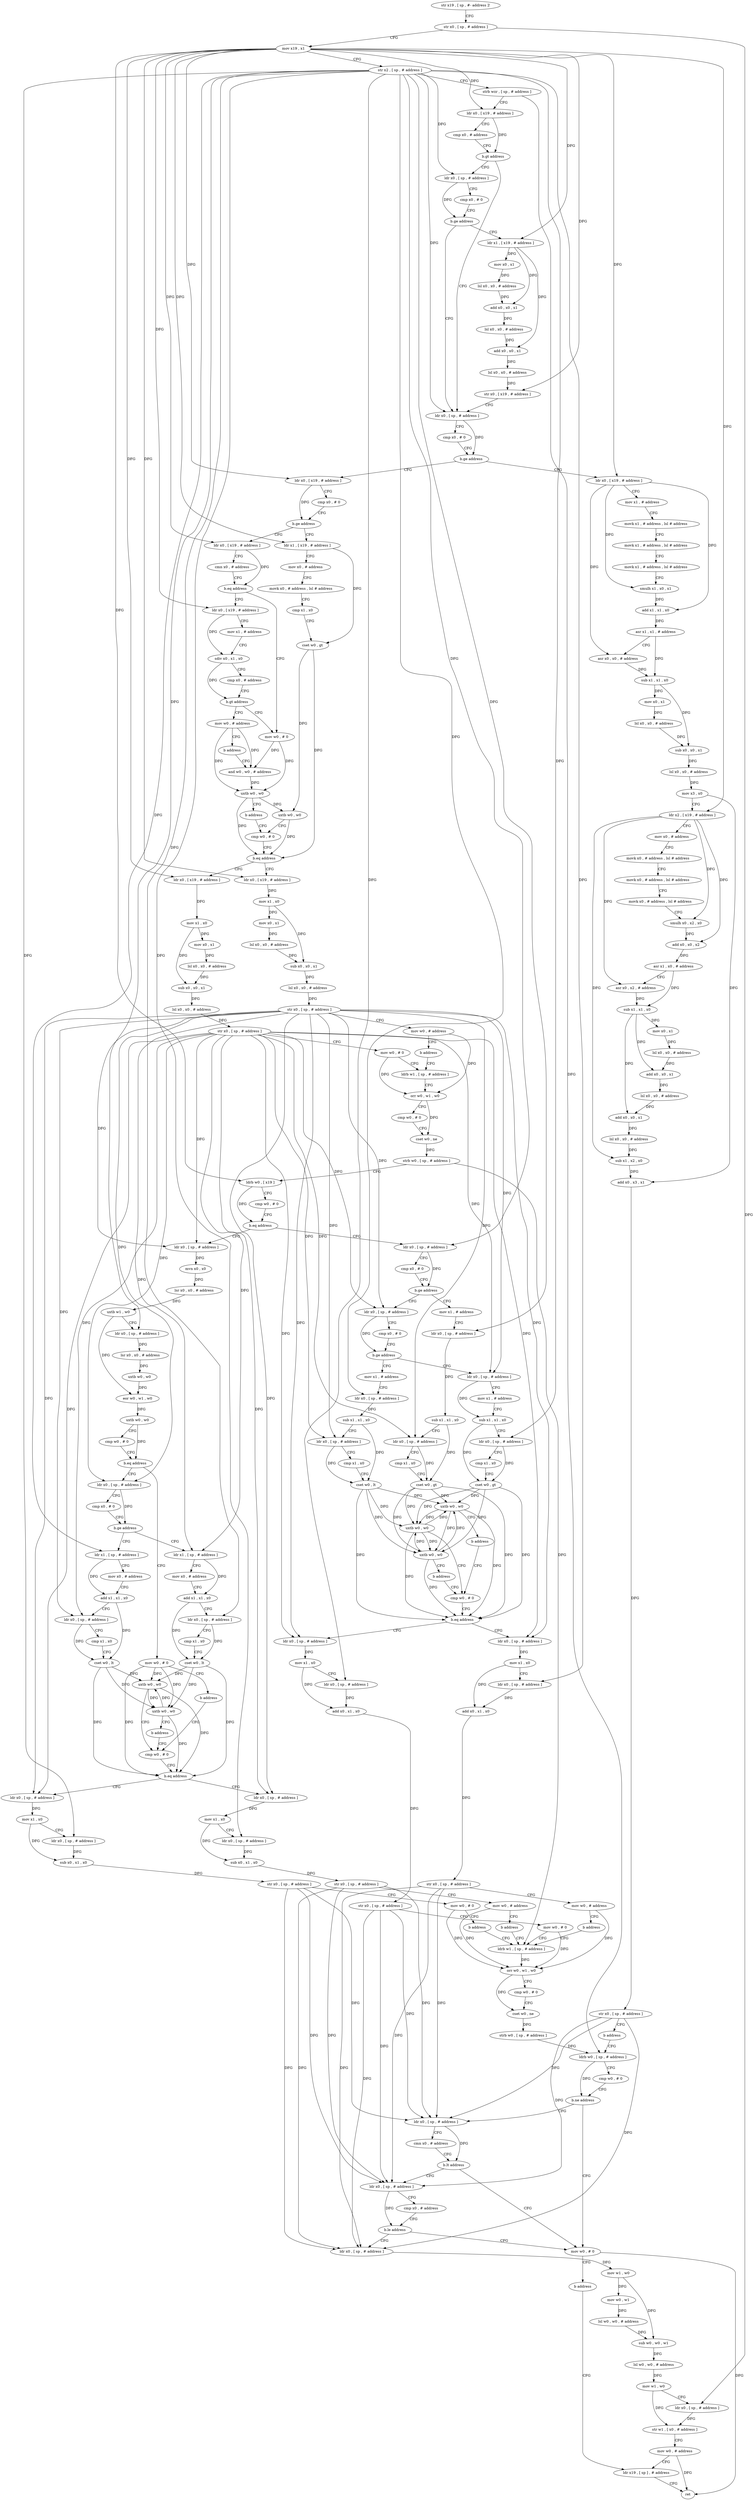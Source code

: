 digraph "func" {
"4356720" [label = "str x19 , [ sp , #- address ]!" ]
"4356724" [label = "str x0 , [ sp , # address ]" ]
"4356728" [label = "mov x19 , x1" ]
"4356732" [label = "str x2 , [ sp , # address ]" ]
"4356736" [label = "strb wzr , [ sp , # address ]" ]
"4356740" [label = "ldr x0 , [ x19 , # address ]" ]
"4356744" [label = "cmp x0 , # address" ]
"4356748" [label = "b.gt address" ]
"4356796" [label = "ldr x0 , [ sp , # address ]" ]
"4356752" [label = "ldr x0 , [ sp , # address ]" ]
"4356800" [label = "cmp x0 , # 0" ]
"4356804" [label = "b.ge address" ]
"4356948" [label = "ldr x0 , [ x19 , # address ]" ]
"4356808" [label = "ldr x0 , [ x19 , # address ]" ]
"4356756" [label = "cmp x0 , # 0" ]
"4356760" [label = "b.ge address" ]
"4356764" [label = "ldr x1 , [ x19 , # address ]" ]
"4356952" [label = "cmp x0 , # 0" ]
"4356956" [label = "b.ge address" ]
"4357016" [label = "ldr x1 , [ x19 , # address ]" ]
"4356960" [label = "ldr x0 , [ x19 , # address ]" ]
"4356812" [label = "mov x1 , # address" ]
"4356816" [label = "movk x1 , # address , lsl # address" ]
"4356820" [label = "movk x1 , # address , lsl # address" ]
"4356824" [label = "movk x1 , # address , lsl # address" ]
"4356828" [label = "smulh x1 , x0 , x1" ]
"4356832" [label = "add x1 , x1 , x0" ]
"4356836" [label = "asr x1 , x1 , # address" ]
"4356840" [label = "asr x0 , x0 , # address" ]
"4356844" [label = "sub x1 , x1 , x0" ]
"4356848" [label = "mov x0 , x1" ]
"4356852" [label = "lsl x0 , x0 , # address" ]
"4356856" [label = "sub x0 , x0 , x1" ]
"4356860" [label = "lsl x0 , x0 , # address" ]
"4356864" [label = "mov x3 , x0" ]
"4356868" [label = "ldr x2 , [ x19 , # address ]" ]
"4356872" [label = "mov x0 , # address" ]
"4356876" [label = "movk x0 , # address , lsl # address" ]
"4356880" [label = "movk x0 , # address , lsl # address" ]
"4356884" [label = "movk x0 , # address , lsl # address" ]
"4356888" [label = "smulh x0 , x2 , x0" ]
"4356892" [label = "add x0 , x0 , x2" ]
"4356896" [label = "asr x1 , x0 , # address" ]
"4356900" [label = "asr x0 , x2 , # address" ]
"4356904" [label = "sub x1 , x1 , x0" ]
"4356908" [label = "mov x0 , x1" ]
"4356912" [label = "lsl x0 , x0 , # address" ]
"4356916" [label = "add x0 , x0 , x1" ]
"4356920" [label = "lsl x0 , x0 , # address" ]
"4356924" [label = "add x0 , x0 , x1" ]
"4356928" [label = "lsl x0 , x0 , # address" ]
"4356932" [label = "sub x1 , x2 , x0" ]
"4356936" [label = "add x0 , x3 , x1" ]
"4356940" [label = "str x0 , [ sp , # address ]" ]
"4356944" [label = "b address" ]
"4357532" [label = "ldrb w0 , [ sp , # address ]" ]
"4356768" [label = "mov x0 , x1" ]
"4356772" [label = "lsl x0 , x0 , # address" ]
"4356776" [label = "add x0 , x0 , x1" ]
"4356780" [label = "lsl x0 , x0 , # address" ]
"4356784" [label = "add x0 , x0 , x1" ]
"4356788" [label = "lsl x0 , x0 , # address" ]
"4356792" [label = "str x0 , [ x19 , # address ]" ]
"4357020" [label = "mov x0 , # address" ]
"4357024" [label = "movk x0 , # address , lsl # address" ]
"4357028" [label = "cmp x1 , x0" ]
"4357032" [label = "cset w0 , gt" ]
"4357036" [label = "uxtb w0 , w0" ]
"4357040" [label = "cmp w0 , # 0" ]
"4356964" [label = "cmn x0 , # address" ]
"4356968" [label = "b.eq address" ]
"4357000" [label = "mov w0 , # 0" ]
"4356972" [label = "ldr x0 , [ x19 , # address ]" ]
"4357536" [label = "cmp w0 , # 0" ]
"4357540" [label = "b.ne address" ]
"4357568" [label = "mov w0 , # 0" ]
"4357544" [label = "ldr x0 , [ sp , # address ]" ]
"4357084" [label = "ldr x0 , [ x19 , # address ]" ]
"4357088" [label = "mov x1 , x0" ]
"4357092" [label = "mov x0 , x1" ]
"4357096" [label = "lsl x0 , x0 , # address" ]
"4357100" [label = "sub x0 , x0 , x1" ]
"4357104" [label = "lsl x0 , x0 , # address" ]
"4357108" [label = "str x0 , [ sp , # address ]" ]
"4357112" [label = "mov w0 , # 0" ]
"4357116" [label = "ldrb w1 , [ sp , # address ]" ]
"4357048" [label = "ldr x0 , [ x19 , # address ]" ]
"4357052" [label = "mov x1 , x0" ]
"4357056" [label = "mov x0 , x1" ]
"4357060" [label = "lsl x0 , x0 , # address" ]
"4357064" [label = "sub x0 , x0 , x1" ]
"4357068" [label = "lsl x0 , x0 , # address" ]
"4357072" [label = "str x0 , [ sp , # address ]" ]
"4357076" [label = "mov w0 , # address" ]
"4357080" [label = "b address" ]
"4357004" [label = "and w0 , w0 , # address" ]
"4356976" [label = "mov x1 , # address" ]
"4356980" [label = "sdiv x0 , x1 , x0" ]
"4356984" [label = "cmp x0 , # address" ]
"4356988" [label = "b.gt address" ]
"4356992" [label = "mov w0 , # address" ]
"4357572" [label = "b address" ]
"4357616" [label = "ldr x19 , [ sp ] , # address" ]
"4357548" [label = "cmn x0 , # address" ]
"4357552" [label = "b.lt address" ]
"4357556" [label = "ldr x0 , [ sp , # address ]" ]
"4357336" [label = "ldr x0 , [ sp , # address ]" ]
"4357340" [label = "cmp x0 , # 0" ]
"4357344" [label = "b.ge address" ]
"4357380" [label = "ldr x0 , [ sp , # address ]" ]
"4357348" [label = "mov x1 , # address" ]
"4357148" [label = "ldr x0 , [ sp , # address ]" ]
"4357152" [label = "mvn x0 , x0" ]
"4357156" [label = "lsr x0 , x0 , # address" ]
"4357160" [label = "uxtb w1 , w0" ]
"4357164" [label = "ldr x0 , [ sp , # address ]" ]
"4357168" [label = "lsr x0 , x0 , # address" ]
"4357172" [label = "uxtb w0 , w0" ]
"4357176" [label = "eor w0 , w1 , w0" ]
"4357180" [label = "uxtb w0 , w0" ]
"4357184" [label = "cmp w0 , # 0" ]
"4357188" [label = "b.eq address" ]
"4357200" [label = "ldr x0 , [ sp , # address ]" ]
"4357192" [label = "mov w0 , # 0" ]
"4357120" [label = "orr w0 , w1 , w0" ]
"4357124" [label = "cmp w0 , # 0" ]
"4357128" [label = "cset w0 , ne" ]
"4357132" [label = "strb w0 , [ sp , # address ]" ]
"4357136" [label = "ldrb w0 , [ x19 ]" ]
"4357140" [label = "cmp w0 , # 0" ]
"4357144" [label = "b.eq address" ]
"4357044" [label = "b.eq address" ]
"4356996" [label = "b address" ]
"4357620" [label = "ret" ]
"4357560" [label = "cmp x0 , # address" ]
"4357564" [label = "b.le address" ]
"4357576" [label = "ldr x0 , [ sp , # address ]" ]
"4357384" [label = "cmp x0 , # 0" ]
"4357388" [label = "b.ge address" ]
"4357424" [label = "mov x1 , # address" ]
"4357392" [label = "ldr x0 , [ sp , # address ]" ]
"4357352" [label = "ldr x0 , [ sp , # address ]" ]
"4357356" [label = "sub x1 , x1 , x0" ]
"4357360" [label = "ldr x0 , [ sp , # address ]" ]
"4357364" [label = "cmp x1 , x0" ]
"4357368" [label = "cset w0 , gt" ]
"4357372" [label = "uxtb w0 , w0" ]
"4357376" [label = "b address" ]
"4357452" [label = "cmp w0 , # 0" ]
"4357204" [label = "cmp x0 , # 0" ]
"4357208" [label = "b.ge address" ]
"4357244" [label = "ldr x1 , [ sp , # address ]" ]
"4357212" [label = "ldr x1 , [ sp , # address ]" ]
"4357196" [label = "b address" ]
"4357272" [label = "cmp w0 , # 0" ]
"4357008" [label = "uxtb w0 , w0" ]
"4357012" [label = "b address" ]
"4357580" [label = "mov w1 , w0" ]
"4357584" [label = "mov w0 , w1" ]
"4357588" [label = "lsl w0 , w0 , # address" ]
"4357592" [label = "sub w0 , w0 , w1" ]
"4357596" [label = "lsl w0 , w0 , # address" ]
"4357600" [label = "mov w1 , w0" ]
"4357604" [label = "ldr x0 , [ sp , # address ]" ]
"4357608" [label = "str w1 , [ x0 , # address ]" ]
"4357612" [label = "mov w0 , # address" ]
"4357428" [label = "ldr x0 , [ sp , # address ]" ]
"4357432" [label = "sub x1 , x1 , x0" ]
"4357436" [label = "ldr x0 , [ sp , # address ]" ]
"4357440" [label = "cmp x1 , x0" ]
"4357444" [label = "cset w0 , lt" ]
"4357448" [label = "uxtb w0 , w0" ]
"4357396" [label = "mov x1 , # address" ]
"4357400" [label = "sub x1 , x1 , x0" ]
"4357404" [label = "ldr x0 , [ sp , # address ]" ]
"4357408" [label = "cmp x1 , x0" ]
"4357412" [label = "cset w0 , gt" ]
"4357416" [label = "uxtb w0 , w0" ]
"4357420" [label = "b address" ]
"4357456" [label = "b.eq address" ]
"4357488" [label = "ldr x0 , [ sp , # address ]" ]
"4357460" [label = "ldr x0 , [ sp , # address ]" ]
"4357248" [label = "mov x0 , # address" ]
"4357252" [label = "add x1 , x1 , x0" ]
"4357256" [label = "ldr x0 , [ sp , # address ]" ]
"4357260" [label = "cmp x1 , x0" ]
"4357264" [label = "cset w0 , lt" ]
"4357268" [label = "uxtb w0 , w0" ]
"4357216" [label = "mov x0 , # address" ]
"4357220" [label = "add x1 , x1 , x0" ]
"4357224" [label = "ldr x0 , [ sp , # address ]" ]
"4357228" [label = "cmp x1 , x0" ]
"4357232" [label = "cset w0 , lt" ]
"4357236" [label = "uxtb w0 , w0" ]
"4357240" [label = "b address" ]
"4357276" [label = "b.eq address" ]
"4357308" [label = "ldr x0 , [ sp , # address ]" ]
"4357280" [label = "ldr x0 , [ sp , # address ]" ]
"4357492" [label = "mov x1 , x0" ]
"4357496" [label = "ldr x0 , [ sp , # address ]" ]
"4357500" [label = "add x0 , x1 , x0" ]
"4357504" [label = "str x0 , [ sp , # address ]" ]
"4357508" [label = "mov w0 , # 0" ]
"4357512" [label = "ldrb w1 , [ sp , # address ]" ]
"4357464" [label = "mov x1 , x0" ]
"4357468" [label = "ldr x0 , [ sp , # address ]" ]
"4357472" [label = "add x0 , x1 , x0" ]
"4357476" [label = "str x0 , [ sp , # address ]" ]
"4357480" [label = "mov w0 , # address" ]
"4357484" [label = "b address" ]
"4357312" [label = "mov x1 , x0" ]
"4357316" [label = "ldr x0 , [ sp , # address ]" ]
"4357320" [label = "sub x0 , x1 , x0" ]
"4357324" [label = "str x0 , [ sp , # address ]" ]
"4357328" [label = "mov w0 , # 0" ]
"4357332" [label = "b address" ]
"4357284" [label = "mov x1 , x0" ]
"4357288" [label = "ldr x0 , [ sp , # address ]" ]
"4357292" [label = "sub x0 , x1 , x0" ]
"4357296" [label = "str x0 , [ sp , # address ]" ]
"4357300" [label = "mov w0 , # address" ]
"4357304" [label = "b address" ]
"4357516" [label = "orr w0 , w1 , w0" ]
"4357520" [label = "cmp w0 , # 0" ]
"4357524" [label = "cset w0 , ne" ]
"4357528" [label = "strb w0 , [ sp , # address ]" ]
"4356720" -> "4356724" [ label = "CFG" ]
"4356724" -> "4356728" [ label = "CFG" ]
"4356724" -> "4357604" [ label = "DFG" ]
"4356728" -> "4356732" [ label = "CFG" ]
"4356728" -> "4356740" [ label = "DFG" ]
"4356728" -> "4356948" [ label = "DFG" ]
"4356728" -> "4356808" [ label = "DFG" ]
"4356728" -> "4356868" [ label = "DFG" ]
"4356728" -> "4356764" [ label = "DFG" ]
"4356728" -> "4356792" [ label = "DFG" ]
"4356728" -> "4357016" [ label = "DFG" ]
"4356728" -> "4356960" [ label = "DFG" ]
"4356728" -> "4356972" [ label = "DFG" ]
"4356728" -> "4357084" [ label = "DFG" ]
"4356728" -> "4357048" [ label = "DFG" ]
"4356728" -> "4357136" [ label = "DFG" ]
"4356732" -> "4356736" [ label = "CFG" ]
"4356732" -> "4356796" [ label = "DFG" ]
"4356732" -> "4356752" [ label = "DFG" ]
"4356732" -> "4357336" [ label = "DFG" ]
"4356732" -> "4357164" [ label = "DFG" ]
"4356732" -> "4357352" [ label = "DFG" ]
"4356732" -> "4357428" [ label = "DFG" ]
"4356732" -> "4357404" [ label = "DFG" ]
"4356732" -> "4357244" [ label = "DFG" ]
"4356732" -> "4357224" [ label = "DFG" ]
"4356732" -> "4357316" [ label = "DFG" ]
"4356732" -> "4357288" [ label = "DFG" ]
"4356732" -> "4357496" [ label = "DFG" ]
"4356732" -> "4357468" [ label = "DFG" ]
"4356736" -> "4356740" [ label = "CFG" ]
"4356736" -> "4357532" [ label = "DFG" ]
"4356740" -> "4356744" [ label = "CFG" ]
"4356740" -> "4356748" [ label = "DFG" ]
"4356744" -> "4356748" [ label = "CFG" ]
"4356748" -> "4356796" [ label = "CFG" ]
"4356748" -> "4356752" [ label = "CFG" ]
"4356796" -> "4356800" [ label = "CFG" ]
"4356796" -> "4356804" [ label = "DFG" ]
"4356752" -> "4356756" [ label = "CFG" ]
"4356752" -> "4356760" [ label = "DFG" ]
"4356800" -> "4356804" [ label = "CFG" ]
"4356804" -> "4356948" [ label = "CFG" ]
"4356804" -> "4356808" [ label = "CFG" ]
"4356948" -> "4356952" [ label = "CFG" ]
"4356948" -> "4356956" [ label = "DFG" ]
"4356808" -> "4356812" [ label = "CFG" ]
"4356808" -> "4356828" [ label = "DFG" ]
"4356808" -> "4356832" [ label = "DFG" ]
"4356808" -> "4356840" [ label = "DFG" ]
"4356756" -> "4356760" [ label = "CFG" ]
"4356760" -> "4356796" [ label = "CFG" ]
"4356760" -> "4356764" [ label = "CFG" ]
"4356764" -> "4356768" [ label = "DFG" ]
"4356764" -> "4356776" [ label = "DFG" ]
"4356764" -> "4356784" [ label = "DFG" ]
"4356952" -> "4356956" [ label = "CFG" ]
"4356956" -> "4357016" [ label = "CFG" ]
"4356956" -> "4356960" [ label = "CFG" ]
"4357016" -> "4357020" [ label = "CFG" ]
"4357016" -> "4357032" [ label = "DFG" ]
"4356960" -> "4356964" [ label = "CFG" ]
"4356960" -> "4356968" [ label = "DFG" ]
"4356812" -> "4356816" [ label = "CFG" ]
"4356816" -> "4356820" [ label = "CFG" ]
"4356820" -> "4356824" [ label = "CFG" ]
"4356824" -> "4356828" [ label = "CFG" ]
"4356828" -> "4356832" [ label = "DFG" ]
"4356832" -> "4356836" [ label = "DFG" ]
"4356836" -> "4356840" [ label = "CFG" ]
"4356836" -> "4356844" [ label = "DFG" ]
"4356840" -> "4356844" [ label = "DFG" ]
"4356844" -> "4356848" [ label = "DFG" ]
"4356844" -> "4356856" [ label = "DFG" ]
"4356848" -> "4356852" [ label = "DFG" ]
"4356852" -> "4356856" [ label = "DFG" ]
"4356856" -> "4356860" [ label = "DFG" ]
"4356860" -> "4356864" [ label = "DFG" ]
"4356864" -> "4356868" [ label = "CFG" ]
"4356864" -> "4356936" [ label = "DFG" ]
"4356868" -> "4356872" [ label = "CFG" ]
"4356868" -> "4356888" [ label = "DFG" ]
"4356868" -> "4356892" [ label = "DFG" ]
"4356868" -> "4356900" [ label = "DFG" ]
"4356868" -> "4356932" [ label = "DFG" ]
"4356872" -> "4356876" [ label = "CFG" ]
"4356876" -> "4356880" [ label = "CFG" ]
"4356880" -> "4356884" [ label = "CFG" ]
"4356884" -> "4356888" [ label = "CFG" ]
"4356888" -> "4356892" [ label = "DFG" ]
"4356892" -> "4356896" [ label = "DFG" ]
"4356896" -> "4356900" [ label = "CFG" ]
"4356896" -> "4356904" [ label = "DFG" ]
"4356900" -> "4356904" [ label = "DFG" ]
"4356904" -> "4356908" [ label = "DFG" ]
"4356904" -> "4356916" [ label = "DFG" ]
"4356904" -> "4356924" [ label = "DFG" ]
"4356908" -> "4356912" [ label = "DFG" ]
"4356912" -> "4356916" [ label = "DFG" ]
"4356916" -> "4356920" [ label = "DFG" ]
"4356920" -> "4356924" [ label = "DFG" ]
"4356924" -> "4356928" [ label = "DFG" ]
"4356928" -> "4356932" [ label = "DFG" ]
"4356932" -> "4356936" [ label = "DFG" ]
"4356936" -> "4356940" [ label = "DFG" ]
"4356940" -> "4356944" [ label = "CFG" ]
"4356940" -> "4357544" [ label = "DFG" ]
"4356940" -> "4357556" [ label = "DFG" ]
"4356940" -> "4357576" [ label = "DFG" ]
"4356944" -> "4357532" [ label = "CFG" ]
"4357532" -> "4357536" [ label = "CFG" ]
"4357532" -> "4357540" [ label = "DFG" ]
"4356768" -> "4356772" [ label = "DFG" ]
"4356772" -> "4356776" [ label = "DFG" ]
"4356776" -> "4356780" [ label = "DFG" ]
"4356780" -> "4356784" [ label = "DFG" ]
"4356784" -> "4356788" [ label = "DFG" ]
"4356788" -> "4356792" [ label = "DFG" ]
"4356792" -> "4356796" [ label = "CFG" ]
"4357020" -> "4357024" [ label = "CFG" ]
"4357024" -> "4357028" [ label = "CFG" ]
"4357028" -> "4357032" [ label = "CFG" ]
"4357032" -> "4357036" [ label = "DFG" ]
"4357032" -> "4357044" [ label = "DFG" ]
"4357036" -> "4357040" [ label = "CFG" ]
"4357036" -> "4357044" [ label = "DFG" ]
"4357040" -> "4357044" [ label = "CFG" ]
"4356964" -> "4356968" [ label = "CFG" ]
"4356968" -> "4357000" [ label = "CFG" ]
"4356968" -> "4356972" [ label = "CFG" ]
"4357000" -> "4357004" [ label = "DFG" ]
"4357000" -> "4357008" [ label = "DFG" ]
"4356972" -> "4356976" [ label = "CFG" ]
"4356972" -> "4356980" [ label = "DFG" ]
"4357536" -> "4357540" [ label = "CFG" ]
"4357540" -> "4357568" [ label = "CFG" ]
"4357540" -> "4357544" [ label = "CFG" ]
"4357568" -> "4357572" [ label = "CFG" ]
"4357568" -> "4357620" [ label = "DFG" ]
"4357544" -> "4357548" [ label = "CFG" ]
"4357544" -> "4357552" [ label = "DFG" ]
"4357084" -> "4357088" [ label = "DFG" ]
"4357088" -> "4357092" [ label = "DFG" ]
"4357088" -> "4357100" [ label = "DFG" ]
"4357092" -> "4357096" [ label = "DFG" ]
"4357096" -> "4357100" [ label = "DFG" ]
"4357100" -> "4357104" [ label = "DFG" ]
"4357104" -> "4357108" [ label = "DFG" ]
"4357108" -> "4357112" [ label = "CFG" ]
"4357108" -> "4357148" [ label = "DFG" ]
"4357108" -> "4357380" [ label = "DFG" ]
"4357108" -> "4357360" [ label = "DFG" ]
"4357108" -> "4357200" [ label = "DFG" ]
"4357108" -> "4357436" [ label = "DFG" ]
"4357108" -> "4357392" [ label = "DFG" ]
"4357108" -> "4357256" [ label = "DFG" ]
"4357108" -> "4357212" [ label = "DFG" ]
"4357108" -> "4357308" [ label = "DFG" ]
"4357108" -> "4357280" [ label = "DFG" ]
"4357108" -> "4357488" [ label = "DFG" ]
"4357108" -> "4357460" [ label = "DFG" ]
"4357112" -> "4357116" [ label = "CFG" ]
"4357112" -> "4357120" [ label = "DFG" ]
"4357116" -> "4357120" [ label = "CFG" ]
"4357048" -> "4357052" [ label = "DFG" ]
"4357052" -> "4357056" [ label = "DFG" ]
"4357052" -> "4357064" [ label = "DFG" ]
"4357056" -> "4357060" [ label = "DFG" ]
"4357060" -> "4357064" [ label = "DFG" ]
"4357064" -> "4357068" [ label = "DFG" ]
"4357068" -> "4357072" [ label = "DFG" ]
"4357072" -> "4357076" [ label = "CFG" ]
"4357072" -> "4357148" [ label = "DFG" ]
"4357072" -> "4357380" [ label = "DFG" ]
"4357072" -> "4357360" [ label = "DFG" ]
"4357072" -> "4357200" [ label = "DFG" ]
"4357072" -> "4357436" [ label = "DFG" ]
"4357072" -> "4357392" [ label = "DFG" ]
"4357072" -> "4357256" [ label = "DFG" ]
"4357072" -> "4357212" [ label = "DFG" ]
"4357072" -> "4357308" [ label = "DFG" ]
"4357072" -> "4357280" [ label = "DFG" ]
"4357072" -> "4357488" [ label = "DFG" ]
"4357072" -> "4357460" [ label = "DFG" ]
"4357076" -> "4357080" [ label = "CFG" ]
"4357076" -> "4357120" [ label = "DFG" ]
"4357080" -> "4357116" [ label = "CFG" ]
"4357004" -> "4357008" [ label = "DFG" ]
"4356976" -> "4356980" [ label = "CFG" ]
"4356980" -> "4356984" [ label = "CFG" ]
"4356980" -> "4356988" [ label = "DFG" ]
"4356984" -> "4356988" [ label = "CFG" ]
"4356988" -> "4357000" [ label = "CFG" ]
"4356988" -> "4356992" [ label = "CFG" ]
"4356992" -> "4356996" [ label = "CFG" ]
"4356992" -> "4357004" [ label = "DFG" ]
"4356992" -> "4357008" [ label = "DFG" ]
"4357572" -> "4357616" [ label = "CFG" ]
"4357616" -> "4357620" [ label = "CFG" ]
"4357548" -> "4357552" [ label = "CFG" ]
"4357552" -> "4357568" [ label = "CFG" ]
"4357552" -> "4357556" [ label = "CFG" ]
"4357556" -> "4357560" [ label = "CFG" ]
"4357556" -> "4357564" [ label = "DFG" ]
"4357336" -> "4357340" [ label = "CFG" ]
"4357336" -> "4357344" [ label = "DFG" ]
"4357340" -> "4357344" [ label = "CFG" ]
"4357344" -> "4357380" [ label = "CFG" ]
"4357344" -> "4357348" [ label = "CFG" ]
"4357380" -> "4357384" [ label = "CFG" ]
"4357380" -> "4357388" [ label = "DFG" ]
"4357348" -> "4357352" [ label = "CFG" ]
"4357148" -> "4357152" [ label = "DFG" ]
"4357152" -> "4357156" [ label = "DFG" ]
"4357156" -> "4357160" [ label = "DFG" ]
"4357160" -> "4357164" [ label = "CFG" ]
"4357160" -> "4357176" [ label = "DFG" ]
"4357164" -> "4357168" [ label = "DFG" ]
"4357168" -> "4357172" [ label = "DFG" ]
"4357172" -> "4357176" [ label = "DFG" ]
"4357176" -> "4357180" [ label = "DFG" ]
"4357180" -> "4357184" [ label = "CFG" ]
"4357180" -> "4357188" [ label = "DFG" ]
"4357184" -> "4357188" [ label = "CFG" ]
"4357188" -> "4357200" [ label = "CFG" ]
"4357188" -> "4357192" [ label = "CFG" ]
"4357200" -> "4357204" [ label = "CFG" ]
"4357200" -> "4357208" [ label = "DFG" ]
"4357192" -> "4357196" [ label = "CFG" ]
"4357192" -> "4357276" [ label = "DFG" ]
"4357192" -> "4357268" [ label = "DFG" ]
"4357192" -> "4357236" [ label = "DFG" ]
"4357120" -> "4357124" [ label = "CFG" ]
"4357120" -> "4357128" [ label = "DFG" ]
"4357124" -> "4357128" [ label = "CFG" ]
"4357128" -> "4357132" [ label = "DFG" ]
"4357132" -> "4357136" [ label = "CFG" ]
"4357132" -> "4357512" [ label = "DFG" ]
"4357136" -> "4357140" [ label = "CFG" ]
"4357136" -> "4357144" [ label = "DFG" ]
"4357140" -> "4357144" [ label = "CFG" ]
"4357144" -> "4357336" [ label = "CFG" ]
"4357144" -> "4357148" [ label = "CFG" ]
"4357044" -> "4357084" [ label = "CFG" ]
"4357044" -> "4357048" [ label = "CFG" ]
"4356996" -> "4357004" [ label = "CFG" ]
"4357560" -> "4357564" [ label = "CFG" ]
"4357564" -> "4357576" [ label = "CFG" ]
"4357564" -> "4357568" [ label = "CFG" ]
"4357576" -> "4357580" [ label = "DFG" ]
"4357384" -> "4357388" [ label = "CFG" ]
"4357388" -> "4357424" [ label = "CFG" ]
"4357388" -> "4357392" [ label = "CFG" ]
"4357424" -> "4357428" [ label = "CFG" ]
"4357392" -> "4357396" [ label = "CFG" ]
"4357392" -> "4357400" [ label = "DFG" ]
"4357352" -> "4357356" [ label = "DFG" ]
"4357356" -> "4357360" [ label = "CFG" ]
"4357356" -> "4357368" [ label = "DFG" ]
"4357360" -> "4357364" [ label = "CFG" ]
"4357360" -> "4357368" [ label = "DFG" ]
"4357364" -> "4357368" [ label = "CFG" ]
"4357368" -> "4357372" [ label = "DFG" ]
"4357368" -> "4357448" [ label = "DFG" ]
"4357368" -> "4357416" [ label = "DFG" ]
"4357368" -> "4357456" [ label = "DFG" ]
"4357372" -> "4357376" [ label = "CFG" ]
"4357372" -> "4357448" [ label = "DFG" ]
"4357372" -> "4357416" [ label = "DFG" ]
"4357372" -> "4357456" [ label = "DFG" ]
"4357376" -> "4357452" [ label = "CFG" ]
"4357452" -> "4357456" [ label = "CFG" ]
"4357204" -> "4357208" [ label = "CFG" ]
"4357208" -> "4357244" [ label = "CFG" ]
"4357208" -> "4357212" [ label = "CFG" ]
"4357244" -> "4357248" [ label = "CFG" ]
"4357244" -> "4357252" [ label = "DFG" ]
"4357212" -> "4357216" [ label = "CFG" ]
"4357212" -> "4357220" [ label = "DFG" ]
"4357196" -> "4357272" [ label = "CFG" ]
"4357272" -> "4357276" [ label = "CFG" ]
"4357008" -> "4357012" [ label = "CFG" ]
"4357008" -> "4357036" [ label = "DFG" ]
"4357008" -> "4357044" [ label = "DFG" ]
"4357012" -> "4357040" [ label = "CFG" ]
"4357580" -> "4357584" [ label = "DFG" ]
"4357580" -> "4357592" [ label = "DFG" ]
"4357584" -> "4357588" [ label = "DFG" ]
"4357588" -> "4357592" [ label = "DFG" ]
"4357592" -> "4357596" [ label = "DFG" ]
"4357596" -> "4357600" [ label = "DFG" ]
"4357600" -> "4357604" [ label = "CFG" ]
"4357600" -> "4357608" [ label = "DFG" ]
"4357604" -> "4357608" [ label = "DFG" ]
"4357608" -> "4357612" [ label = "CFG" ]
"4357612" -> "4357616" [ label = "CFG" ]
"4357612" -> "4357620" [ label = "DFG" ]
"4357428" -> "4357432" [ label = "DFG" ]
"4357432" -> "4357436" [ label = "CFG" ]
"4357432" -> "4357444" [ label = "DFG" ]
"4357436" -> "4357440" [ label = "CFG" ]
"4357436" -> "4357444" [ label = "DFG" ]
"4357440" -> "4357444" [ label = "CFG" ]
"4357444" -> "4357448" [ label = "DFG" ]
"4357444" -> "4357372" [ label = "DFG" ]
"4357444" -> "4357416" [ label = "DFG" ]
"4357444" -> "4357456" [ label = "DFG" ]
"4357448" -> "4357452" [ label = "CFG" ]
"4357448" -> "4357372" [ label = "DFG" ]
"4357448" -> "4357416" [ label = "DFG" ]
"4357448" -> "4357456" [ label = "DFG" ]
"4357396" -> "4357400" [ label = "CFG" ]
"4357400" -> "4357404" [ label = "CFG" ]
"4357400" -> "4357412" [ label = "DFG" ]
"4357404" -> "4357408" [ label = "CFG" ]
"4357404" -> "4357412" [ label = "DFG" ]
"4357408" -> "4357412" [ label = "CFG" ]
"4357412" -> "4357416" [ label = "DFG" ]
"4357412" -> "4357372" [ label = "DFG" ]
"4357412" -> "4357448" [ label = "DFG" ]
"4357412" -> "4357456" [ label = "DFG" ]
"4357416" -> "4357420" [ label = "CFG" ]
"4357416" -> "4357372" [ label = "DFG" ]
"4357416" -> "4357448" [ label = "DFG" ]
"4357416" -> "4357456" [ label = "DFG" ]
"4357420" -> "4357452" [ label = "CFG" ]
"4357456" -> "4357488" [ label = "CFG" ]
"4357456" -> "4357460" [ label = "CFG" ]
"4357488" -> "4357492" [ label = "DFG" ]
"4357460" -> "4357464" [ label = "DFG" ]
"4357248" -> "4357252" [ label = "CFG" ]
"4357252" -> "4357256" [ label = "CFG" ]
"4357252" -> "4357264" [ label = "DFG" ]
"4357256" -> "4357260" [ label = "CFG" ]
"4357256" -> "4357264" [ label = "DFG" ]
"4357260" -> "4357264" [ label = "CFG" ]
"4357264" -> "4357268" [ label = "DFG" ]
"4357264" -> "4357276" [ label = "DFG" ]
"4357264" -> "4357236" [ label = "DFG" ]
"4357268" -> "4357272" [ label = "CFG" ]
"4357268" -> "4357276" [ label = "DFG" ]
"4357268" -> "4357236" [ label = "DFG" ]
"4357216" -> "4357220" [ label = "CFG" ]
"4357220" -> "4357224" [ label = "CFG" ]
"4357220" -> "4357232" [ label = "DFG" ]
"4357224" -> "4357228" [ label = "CFG" ]
"4357224" -> "4357232" [ label = "DFG" ]
"4357228" -> "4357232" [ label = "CFG" ]
"4357232" -> "4357236" [ label = "DFG" ]
"4357232" -> "4357276" [ label = "DFG" ]
"4357232" -> "4357268" [ label = "DFG" ]
"4357236" -> "4357240" [ label = "CFG" ]
"4357236" -> "4357276" [ label = "DFG" ]
"4357236" -> "4357268" [ label = "DFG" ]
"4357240" -> "4357272" [ label = "CFG" ]
"4357276" -> "4357308" [ label = "CFG" ]
"4357276" -> "4357280" [ label = "CFG" ]
"4357308" -> "4357312" [ label = "DFG" ]
"4357280" -> "4357284" [ label = "DFG" ]
"4357492" -> "4357496" [ label = "CFG" ]
"4357492" -> "4357500" [ label = "DFG" ]
"4357496" -> "4357500" [ label = "DFG" ]
"4357500" -> "4357504" [ label = "DFG" ]
"4357504" -> "4357508" [ label = "CFG" ]
"4357504" -> "4357544" [ label = "DFG" ]
"4357504" -> "4357556" [ label = "DFG" ]
"4357504" -> "4357576" [ label = "DFG" ]
"4357508" -> "4357512" [ label = "CFG" ]
"4357508" -> "4357516" [ label = "DFG" ]
"4357512" -> "4357516" [ label = "DFG" ]
"4357464" -> "4357468" [ label = "CFG" ]
"4357464" -> "4357472" [ label = "DFG" ]
"4357468" -> "4357472" [ label = "DFG" ]
"4357472" -> "4357476" [ label = "DFG" ]
"4357476" -> "4357480" [ label = "CFG" ]
"4357476" -> "4357544" [ label = "DFG" ]
"4357476" -> "4357556" [ label = "DFG" ]
"4357476" -> "4357576" [ label = "DFG" ]
"4357480" -> "4357484" [ label = "CFG" ]
"4357480" -> "4357516" [ label = "DFG" ]
"4357484" -> "4357512" [ label = "CFG" ]
"4357312" -> "4357316" [ label = "CFG" ]
"4357312" -> "4357320" [ label = "DFG" ]
"4357316" -> "4357320" [ label = "DFG" ]
"4357320" -> "4357324" [ label = "DFG" ]
"4357324" -> "4357328" [ label = "CFG" ]
"4357324" -> "4357544" [ label = "DFG" ]
"4357324" -> "4357556" [ label = "DFG" ]
"4357324" -> "4357576" [ label = "DFG" ]
"4357328" -> "4357332" [ label = "CFG" ]
"4357328" -> "4357516" [ label = "DFG" ]
"4357332" -> "4357512" [ label = "CFG" ]
"4357284" -> "4357288" [ label = "CFG" ]
"4357284" -> "4357292" [ label = "DFG" ]
"4357288" -> "4357292" [ label = "DFG" ]
"4357292" -> "4357296" [ label = "DFG" ]
"4357296" -> "4357300" [ label = "CFG" ]
"4357296" -> "4357544" [ label = "DFG" ]
"4357296" -> "4357556" [ label = "DFG" ]
"4357296" -> "4357576" [ label = "DFG" ]
"4357300" -> "4357304" [ label = "CFG" ]
"4357300" -> "4357516" [ label = "DFG" ]
"4357304" -> "4357512" [ label = "CFG" ]
"4357516" -> "4357520" [ label = "CFG" ]
"4357516" -> "4357524" [ label = "DFG" ]
"4357520" -> "4357524" [ label = "CFG" ]
"4357524" -> "4357528" [ label = "DFG" ]
"4357528" -> "4357532" [ label = "DFG" ]
}
